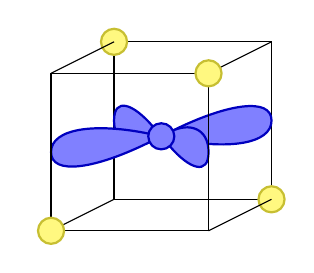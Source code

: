 \begingroup
\tikzset{
  orbital/.style={
    fill=blue!50,draw=blue!75!black,thick,
  }
}
\begin{tikzpicture}
\newlength\scale
\setlength\scale{1cm}
\begin{scope}[x={(1\scale,0\scale)},y={(0.4\scale,0.2\scale)},z={(0\scale,1\scale)}]
\draw (-1,+1,-1) -- (+1,+1,-1) -- (+1,+1,+1) -- (-1,+1,+1) -- cycle;
\node[circle,fill=yellow!50,draw=yellow!75!black,thick] at (+1.0,+1.0,-1.0) {};
\node[circle,fill=yellow!50,draw=yellow!75!black,thick] at (-1.0,+1.0,+1.0) {};
\draw (-1,+1,-1) -- (-1,-1,-1);
\draw (+1,+1,-1) -- (+1,-1,-1);
\draw (-1,+1,+1) -- (-1,-1,+1);
\draw (+1,+1,+1) -- (+1,-1,+1);
\node (A) at (0,0,0) {};
\draw[orbital] (A) .. controls (+0.6,+0.6,-0.3) and (+1.0,+1.0,-0.3) .. (+1.0,+1.0,0.0) .. controls (+1.0,+1.0,0.3) and (+0.6,+0.6,0.3) .. (A);
\draw[orbital] (A) .. controls (-0.6,+0.6,-0.3) and (-1.0,+1.0,-0.3) .. (-1.0,+1.0,0.0) .. controls (-1.0,+1.0,0.3) and (-0.6,+0.6,0.3) .. (A);
\draw[orbital] (A) .. controls (-0.6,-0.6,-0.3) and (-1.0,-1.0,-0.3) .. (-1.0,-1.0,0.0) .. controls (-1.0,-1.0,0.3) and (-0.6,-0.6,0.3) .. (A);
\draw[orbital] (A) .. controls (+0.6,-0.6,-0.3) and (+1.0,-1.0,-0.3) .. (+1.0,-1.0,0.0) .. controls (+1.0,-1.0,0.3) and (+0.6,-0.6,0.3) .. (A);
\draw (-1,-1,-1) -- (+1,-1,-1) -- (+1,-1,+1) -- (-1,-1,+1) -- cycle;
\node[orbital,circle] at (A) {};
\node[circle,fill=yellow!50,draw=yellow!75!black,thick] at (+1.0,-1.0,+1.0) {};
\node[circle,fill=yellow!50,draw=yellow!75!black,thick] at (-1.0,-1.0,-1.0) {};
\end{scope}
\end{tikzpicture}
\endgroup
